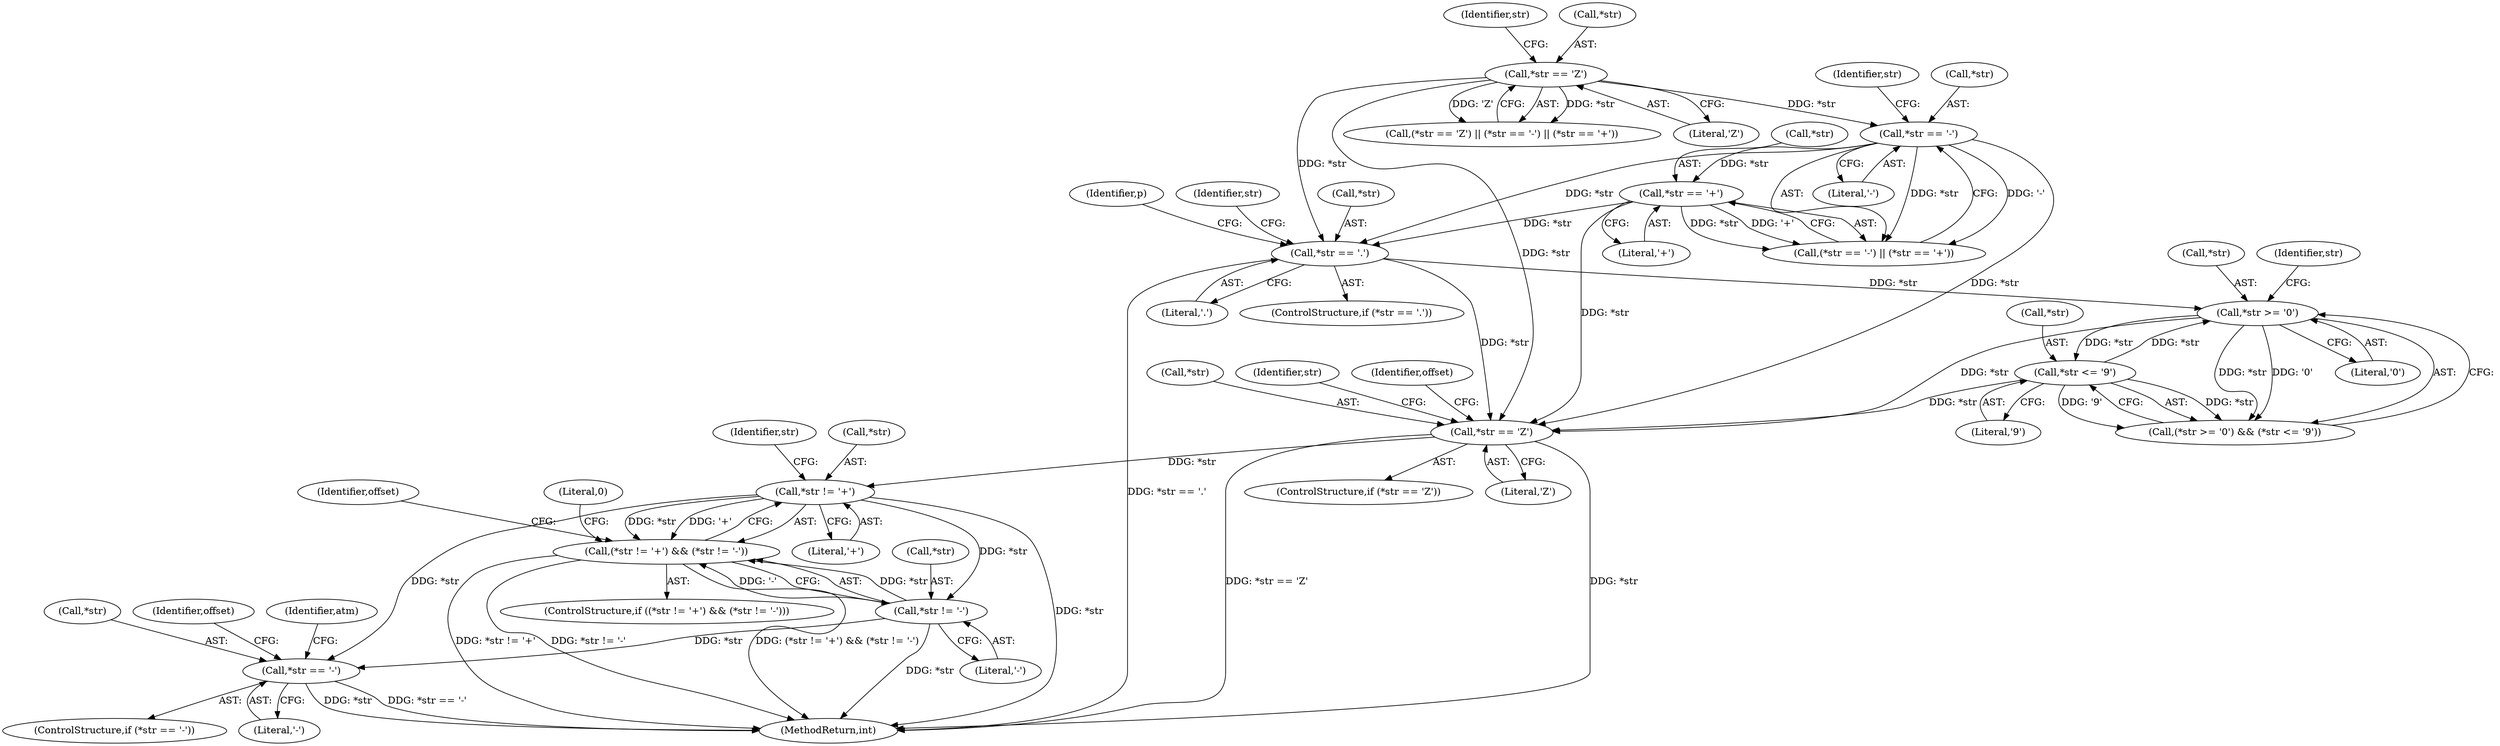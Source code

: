 digraph "1_openssl_f48b83b4fb7d6689584cf25f61ca63a4891f5b11@pointer" {
"1000259" [label="(Call,*str != '+')"];
"1000248" [label="(Call,*str == 'Z')"];
"1000177" [label="(Call,*str == 'Z')"];
"1000186" [label="(Call,*str == '+')"];
"1000182" [label="(Call,*str == '-')"];
"1000218" [label="(Call,*str == '.')"];
"1000227" [label="(Call,*str >= '0')"];
"1000231" [label="(Call,*str <= '9')"];
"1000258" [label="(Call,(*str != '+') && (*str != '-'))"];
"1000263" [label="(Call,*str != '-')"];
"1000302" [label="(Call,*str == '-')"];
"1000226" [label="(Call,(*str >= '0') && (*str <= '9'))"];
"1000249" [label="(Call,*str)"];
"1000259" [label="(Call,*str != '+')"];
"1000228" [label="(Call,*str)"];
"1000180" [label="(Literal,'Z')"];
"1000268" [label="(Literal,0)"];
"1000183" [label="(Call,*str)"];
"1000227" [label="(Call,*str >= '0')"];
"1000265" [label="(Identifier,str)"];
"1000186" [label="(Call,*str == '+')"];
"1000251" [label="(Literal,'Z')"];
"1000261" [label="(Identifier,str)"];
"1000312" [label="(Identifier,atm)"];
"1000253" [label="(Identifier,offset)"];
"1000176" [label="(Call,(*str == 'Z') || (*str == '-') || (*str == '+'))"];
"1000266" [label="(Literal,'-')"];
"1000301" [label="(ControlStructure,if (*str == '-'))"];
"1000177" [label="(Call,*str == 'Z')"];
"1000258" [label="(Call,(*str != '+') && (*str != '-'))"];
"1000270" [label="(Identifier,offset)"];
"1000233" [label="(Identifier,str)"];
"1000219" [label="(Call,*str)"];
"1000257" [label="(ControlStructure,if ((*str != '+') && (*str != '-')))"];
"1000232" [label="(Call,*str)"];
"1000240" [label="(Identifier,p)"];
"1000185" [label="(Literal,'-')"];
"1000260" [label="(Call,*str)"];
"1000221" [label="(Literal,'.')"];
"1000230" [label="(Literal,'0')"];
"1000184" [label="(Identifier,str)"];
"1000305" [label="(Literal,'-')"];
"1000189" [label="(Literal,'+')"];
"1000187" [label="(Call,*str)"];
"1000303" [label="(Call,*str)"];
"1000263" [label="(Call,*str != '-')"];
"1000178" [label="(Call,*str)"];
"1000231" [label="(Call,*str <= '9')"];
"1000248" [label="(Call,*str == 'Z')"];
"1000247" [label="(ControlStructure,if (*str == 'Z'))"];
"1000217" [label="(ControlStructure,if (*str == '.'))"];
"1000234" [label="(Literal,'9')"];
"1000307" [label="(Identifier,offset)"];
"1000224" [label="(Identifier,str)"];
"1000264" [label="(Call,*str)"];
"1000188" [label="(Identifier,str)"];
"1000181" [label="(Call,(*str == '-') || (*str == '+'))"];
"1000302" [label="(Call,*str == '-')"];
"1000218" [label="(Call,*str == '.')"];
"1000182" [label="(Call,*str == '-')"];
"1000262" [label="(Literal,'+')"];
"1000426" [label="(MethodReturn,int)"];
"1000259" -> "1000258"  [label="AST: "];
"1000259" -> "1000262"  [label="CFG: "];
"1000260" -> "1000259"  [label="AST: "];
"1000262" -> "1000259"  [label="AST: "];
"1000265" -> "1000259"  [label="CFG: "];
"1000258" -> "1000259"  [label="CFG: "];
"1000259" -> "1000426"  [label="DDG: *str"];
"1000259" -> "1000258"  [label="DDG: *str"];
"1000259" -> "1000258"  [label="DDG: '+'"];
"1000248" -> "1000259"  [label="DDG: *str"];
"1000259" -> "1000263"  [label="DDG: *str"];
"1000259" -> "1000302"  [label="DDG: *str"];
"1000248" -> "1000247"  [label="AST: "];
"1000248" -> "1000251"  [label="CFG: "];
"1000249" -> "1000248"  [label="AST: "];
"1000251" -> "1000248"  [label="AST: "];
"1000253" -> "1000248"  [label="CFG: "];
"1000261" -> "1000248"  [label="CFG: "];
"1000248" -> "1000426"  [label="DDG: *str == 'Z'"];
"1000248" -> "1000426"  [label="DDG: *str"];
"1000177" -> "1000248"  [label="DDG: *str"];
"1000186" -> "1000248"  [label="DDG: *str"];
"1000218" -> "1000248"  [label="DDG: *str"];
"1000227" -> "1000248"  [label="DDG: *str"];
"1000231" -> "1000248"  [label="DDG: *str"];
"1000182" -> "1000248"  [label="DDG: *str"];
"1000177" -> "1000176"  [label="AST: "];
"1000177" -> "1000180"  [label="CFG: "];
"1000178" -> "1000177"  [label="AST: "];
"1000180" -> "1000177"  [label="AST: "];
"1000184" -> "1000177"  [label="CFG: "];
"1000176" -> "1000177"  [label="CFG: "];
"1000177" -> "1000176"  [label="DDG: *str"];
"1000177" -> "1000176"  [label="DDG: 'Z'"];
"1000177" -> "1000182"  [label="DDG: *str"];
"1000177" -> "1000218"  [label="DDG: *str"];
"1000186" -> "1000181"  [label="AST: "];
"1000186" -> "1000189"  [label="CFG: "];
"1000187" -> "1000186"  [label="AST: "];
"1000189" -> "1000186"  [label="AST: "];
"1000181" -> "1000186"  [label="CFG: "];
"1000186" -> "1000181"  [label="DDG: *str"];
"1000186" -> "1000181"  [label="DDG: '+'"];
"1000182" -> "1000186"  [label="DDG: *str"];
"1000186" -> "1000218"  [label="DDG: *str"];
"1000182" -> "1000181"  [label="AST: "];
"1000182" -> "1000185"  [label="CFG: "];
"1000183" -> "1000182"  [label="AST: "];
"1000185" -> "1000182"  [label="AST: "];
"1000188" -> "1000182"  [label="CFG: "];
"1000181" -> "1000182"  [label="CFG: "];
"1000182" -> "1000181"  [label="DDG: *str"];
"1000182" -> "1000181"  [label="DDG: '-'"];
"1000182" -> "1000218"  [label="DDG: *str"];
"1000218" -> "1000217"  [label="AST: "];
"1000218" -> "1000221"  [label="CFG: "];
"1000219" -> "1000218"  [label="AST: "];
"1000221" -> "1000218"  [label="AST: "];
"1000224" -> "1000218"  [label="CFG: "];
"1000240" -> "1000218"  [label="CFG: "];
"1000218" -> "1000426"  [label="DDG: *str == '.'"];
"1000218" -> "1000227"  [label="DDG: *str"];
"1000227" -> "1000226"  [label="AST: "];
"1000227" -> "1000230"  [label="CFG: "];
"1000228" -> "1000227"  [label="AST: "];
"1000230" -> "1000227"  [label="AST: "];
"1000233" -> "1000227"  [label="CFG: "];
"1000226" -> "1000227"  [label="CFG: "];
"1000227" -> "1000226"  [label="DDG: *str"];
"1000227" -> "1000226"  [label="DDG: '0'"];
"1000231" -> "1000227"  [label="DDG: *str"];
"1000227" -> "1000231"  [label="DDG: *str"];
"1000231" -> "1000226"  [label="AST: "];
"1000231" -> "1000234"  [label="CFG: "];
"1000232" -> "1000231"  [label="AST: "];
"1000234" -> "1000231"  [label="AST: "];
"1000226" -> "1000231"  [label="CFG: "];
"1000231" -> "1000226"  [label="DDG: *str"];
"1000231" -> "1000226"  [label="DDG: '9'"];
"1000258" -> "1000257"  [label="AST: "];
"1000258" -> "1000263"  [label="CFG: "];
"1000263" -> "1000258"  [label="AST: "];
"1000268" -> "1000258"  [label="CFG: "];
"1000270" -> "1000258"  [label="CFG: "];
"1000258" -> "1000426"  [label="DDG: *str != '+'"];
"1000258" -> "1000426"  [label="DDG: *str != '-'"];
"1000258" -> "1000426"  [label="DDG: (*str != '+') && (*str != '-')"];
"1000263" -> "1000258"  [label="DDG: *str"];
"1000263" -> "1000258"  [label="DDG: '-'"];
"1000263" -> "1000266"  [label="CFG: "];
"1000264" -> "1000263"  [label="AST: "];
"1000266" -> "1000263"  [label="AST: "];
"1000263" -> "1000426"  [label="DDG: *str"];
"1000263" -> "1000302"  [label="DDG: *str"];
"1000302" -> "1000301"  [label="AST: "];
"1000302" -> "1000305"  [label="CFG: "];
"1000303" -> "1000302"  [label="AST: "];
"1000305" -> "1000302"  [label="AST: "];
"1000307" -> "1000302"  [label="CFG: "];
"1000312" -> "1000302"  [label="CFG: "];
"1000302" -> "1000426"  [label="DDG: *str"];
"1000302" -> "1000426"  [label="DDG: *str == '-'"];
}
